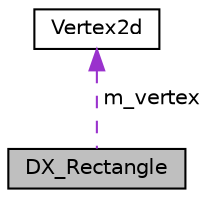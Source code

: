 digraph "DX_Rectangle"
{
 // LATEX_PDF_SIZE
  edge [fontname="Helvetica",fontsize="10",labelfontname="Helvetica",labelfontsize="10"];
  node [fontname="Helvetica",fontsize="10",shape=record];
  Node1 [label="DX_Rectangle",height=0.2,width=0.4,color="black", fillcolor="grey75", style="filled", fontcolor="black",tooltip=" "];
  Node2 -> Node1 [dir="back",color="darkorchid3",fontsize="10",style="dashed",label=" m_vertex" ,fontname="Helvetica"];
  Node2 [label="Vertex2d",height=0.2,width=0.4,color="black", fillcolor="white", style="filled",URL="$struct_vertex2d.html",tooltip="The struct of the 2d vertex."];
}
